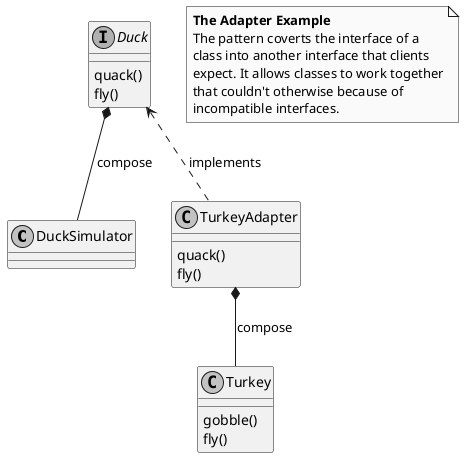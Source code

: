 @startuml
skinparam monochrome true
class DuckSimulator
Interface Duck {
    quack()
    fly()
}
class TurkeyAdapter {
    quack()
    fly()
}
class Turkey {
    gobble()
    fly()
}

Duck *-- DuckSimulator : compose
Duck <.. TurkeyAdapter : implements
TurkeyAdapter *-- Turkey : compose

note as N1
    <b>The Adapter Example
    The pattern coverts the interface of a
    class into another interface that clients
    expect. It allows classes to work together
    that couldn't otherwise because of
    incompatible interfaces.
end note


@enduml